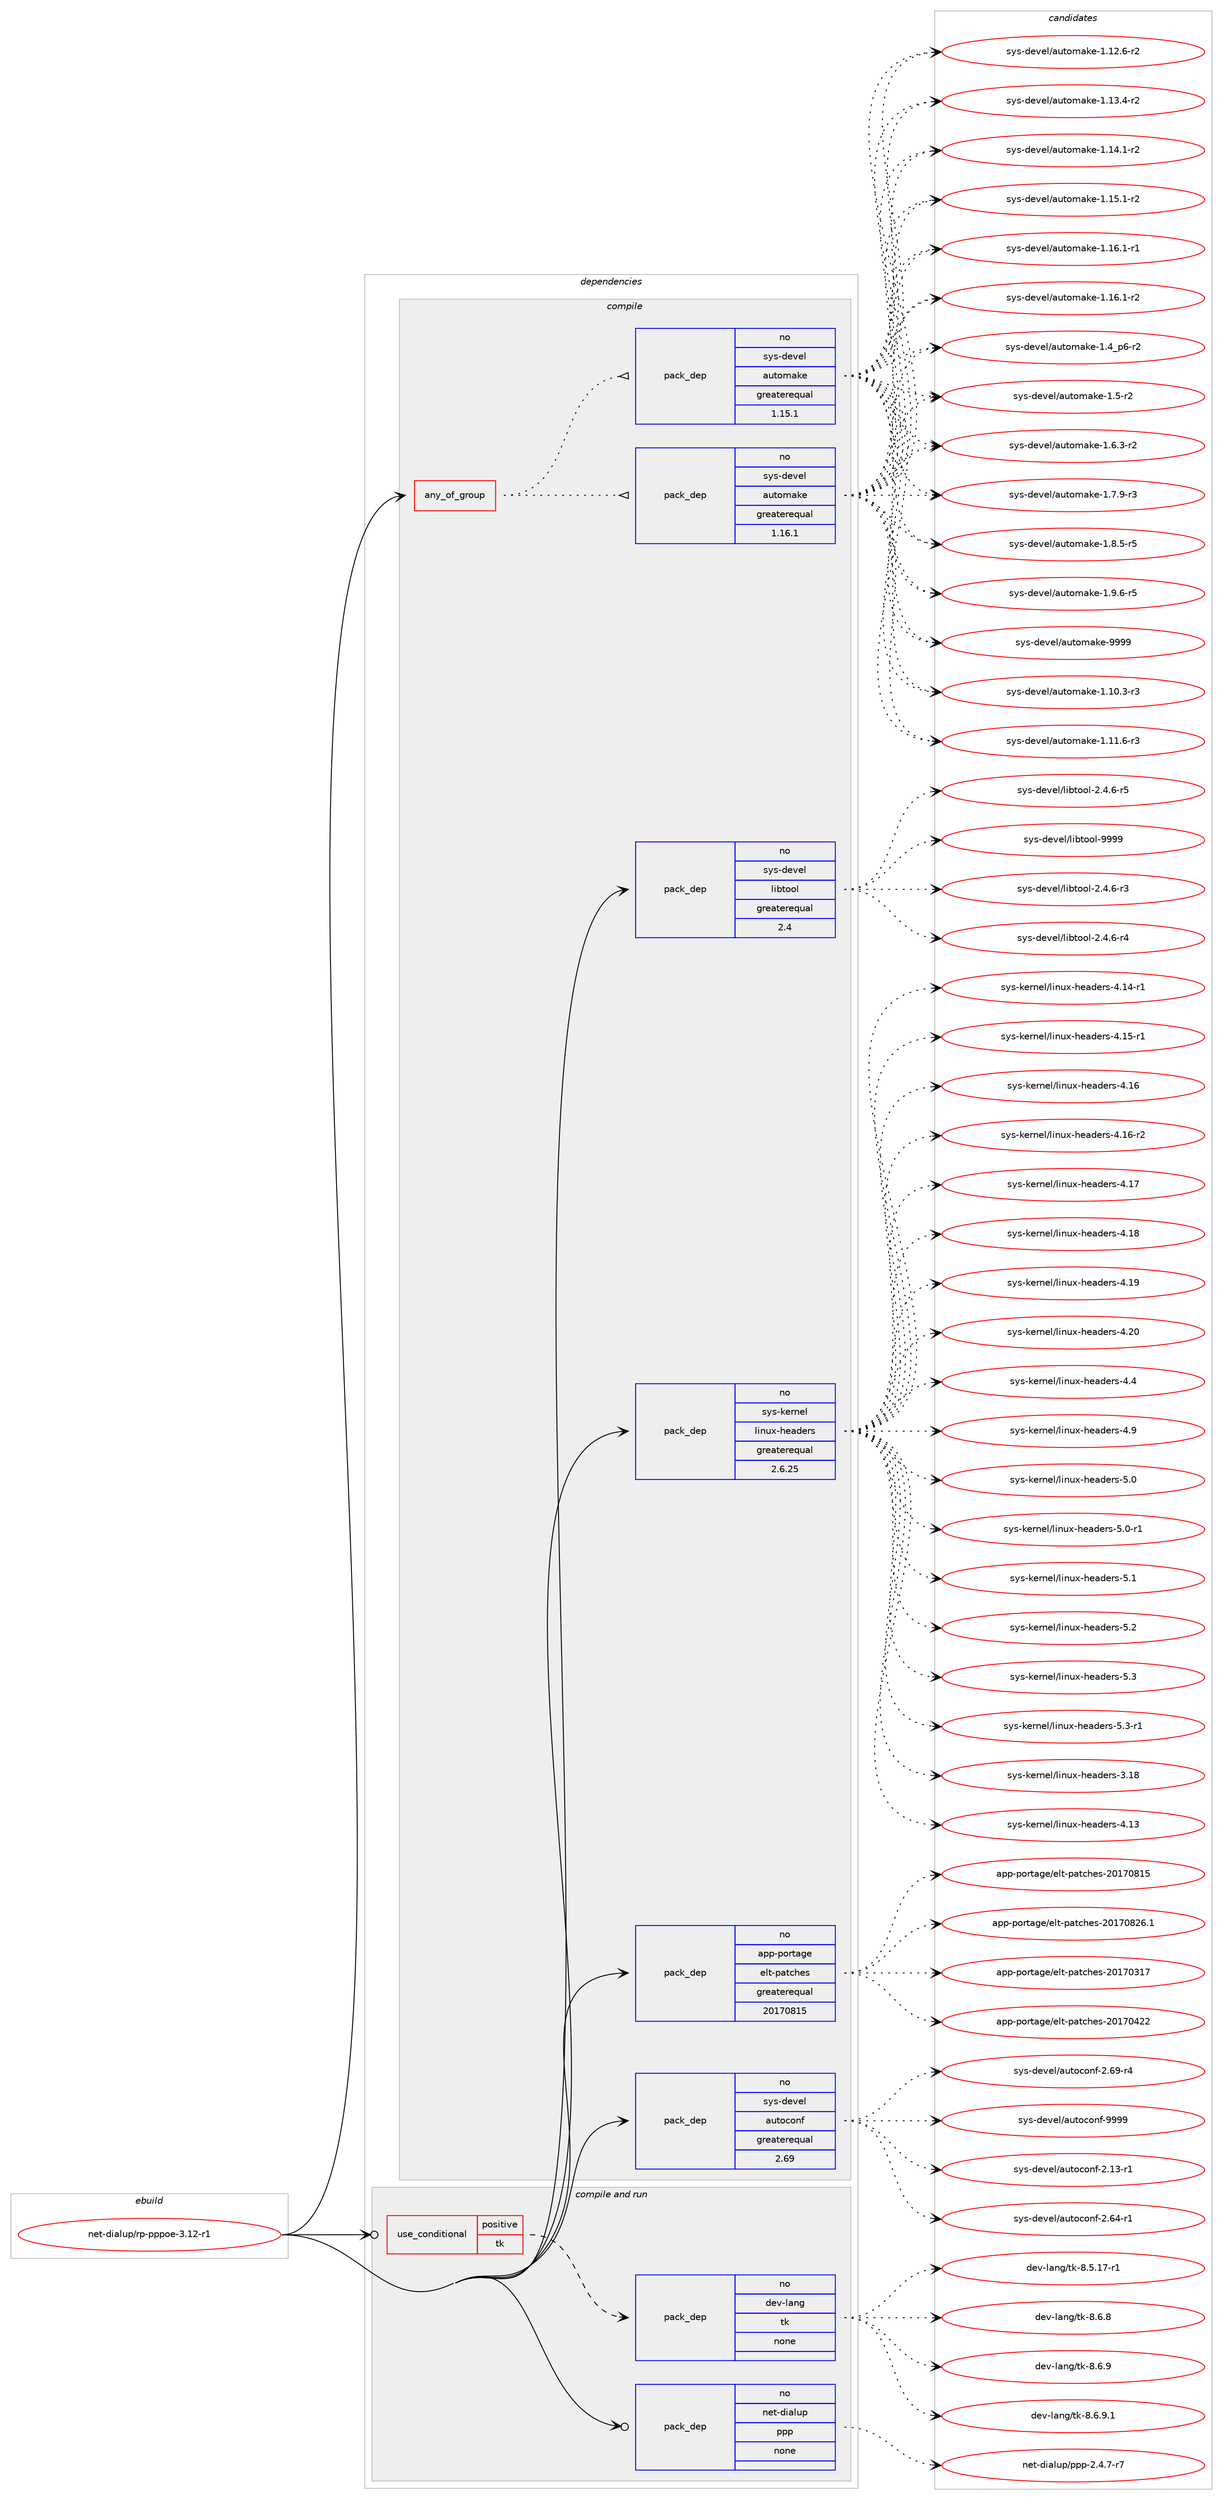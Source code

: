 digraph prolog {

# *************
# Graph options
# *************

newrank=true;
concentrate=true;
compound=true;
graph [rankdir=LR,fontname=Helvetica,fontsize=10,ranksep=1.5];#, ranksep=2.5, nodesep=0.2];
edge  [arrowhead=vee];
node  [fontname=Helvetica,fontsize=10];

# **********
# The ebuild
# **********

subgraph cluster_leftcol {
color=gray;
rank=same;
label=<<i>ebuild</i>>;
id [label="net-dialup/rp-pppoe-3.12-r1", color=red, width=4, href="../net-dialup/rp-pppoe-3.12-r1.svg"];
}

# ****************
# The dependencies
# ****************

subgraph cluster_midcol {
color=gray;
label=<<i>dependencies</i>>;
subgraph cluster_compile {
fillcolor="#eeeeee";
style=filled;
label=<<i>compile</i>>;
subgraph any13851 {
dependency817736 [label=<<TABLE BORDER="0" CELLBORDER="1" CELLSPACING="0" CELLPADDING="4"><TR><TD CELLPADDING="10">any_of_group</TD></TR></TABLE>>, shape=none, color=red];subgraph pack604344 {
dependency817737 [label=<<TABLE BORDER="0" CELLBORDER="1" CELLSPACING="0" CELLPADDING="4" WIDTH="220"><TR><TD ROWSPAN="6" CELLPADDING="30">pack_dep</TD></TR><TR><TD WIDTH="110">no</TD></TR><TR><TD>sys-devel</TD></TR><TR><TD>automake</TD></TR><TR><TD>greaterequal</TD></TR><TR><TD>1.16.1</TD></TR></TABLE>>, shape=none, color=blue];
}
dependency817736:e -> dependency817737:w [weight=20,style="dotted",arrowhead="oinv"];
subgraph pack604345 {
dependency817738 [label=<<TABLE BORDER="0" CELLBORDER="1" CELLSPACING="0" CELLPADDING="4" WIDTH="220"><TR><TD ROWSPAN="6" CELLPADDING="30">pack_dep</TD></TR><TR><TD WIDTH="110">no</TD></TR><TR><TD>sys-devel</TD></TR><TR><TD>automake</TD></TR><TR><TD>greaterequal</TD></TR><TR><TD>1.15.1</TD></TR></TABLE>>, shape=none, color=blue];
}
dependency817736:e -> dependency817738:w [weight=20,style="dotted",arrowhead="oinv"];
}
id:e -> dependency817736:w [weight=20,style="solid",arrowhead="vee"];
subgraph pack604346 {
dependency817739 [label=<<TABLE BORDER="0" CELLBORDER="1" CELLSPACING="0" CELLPADDING="4" WIDTH="220"><TR><TD ROWSPAN="6" CELLPADDING="30">pack_dep</TD></TR><TR><TD WIDTH="110">no</TD></TR><TR><TD>app-portage</TD></TR><TR><TD>elt-patches</TD></TR><TR><TD>greaterequal</TD></TR><TR><TD>20170815</TD></TR></TABLE>>, shape=none, color=blue];
}
id:e -> dependency817739:w [weight=20,style="solid",arrowhead="vee"];
subgraph pack604347 {
dependency817740 [label=<<TABLE BORDER="0" CELLBORDER="1" CELLSPACING="0" CELLPADDING="4" WIDTH="220"><TR><TD ROWSPAN="6" CELLPADDING="30">pack_dep</TD></TR><TR><TD WIDTH="110">no</TD></TR><TR><TD>sys-devel</TD></TR><TR><TD>autoconf</TD></TR><TR><TD>greaterequal</TD></TR><TR><TD>2.69</TD></TR></TABLE>>, shape=none, color=blue];
}
id:e -> dependency817740:w [weight=20,style="solid",arrowhead="vee"];
subgraph pack604348 {
dependency817741 [label=<<TABLE BORDER="0" CELLBORDER="1" CELLSPACING="0" CELLPADDING="4" WIDTH="220"><TR><TD ROWSPAN="6" CELLPADDING="30">pack_dep</TD></TR><TR><TD WIDTH="110">no</TD></TR><TR><TD>sys-devel</TD></TR><TR><TD>libtool</TD></TR><TR><TD>greaterequal</TD></TR><TR><TD>2.4</TD></TR></TABLE>>, shape=none, color=blue];
}
id:e -> dependency817741:w [weight=20,style="solid",arrowhead="vee"];
subgraph pack604349 {
dependency817742 [label=<<TABLE BORDER="0" CELLBORDER="1" CELLSPACING="0" CELLPADDING="4" WIDTH="220"><TR><TD ROWSPAN="6" CELLPADDING="30">pack_dep</TD></TR><TR><TD WIDTH="110">no</TD></TR><TR><TD>sys-kernel</TD></TR><TR><TD>linux-headers</TD></TR><TR><TD>greaterequal</TD></TR><TR><TD>2.6.25</TD></TR></TABLE>>, shape=none, color=blue];
}
id:e -> dependency817742:w [weight=20,style="solid",arrowhead="vee"];
}
subgraph cluster_compileandrun {
fillcolor="#eeeeee";
style=filled;
label=<<i>compile and run</i>>;
subgraph cond199091 {
dependency817743 [label=<<TABLE BORDER="0" CELLBORDER="1" CELLSPACING="0" CELLPADDING="4"><TR><TD ROWSPAN="3" CELLPADDING="10">use_conditional</TD></TR><TR><TD>positive</TD></TR><TR><TD>tk</TD></TR></TABLE>>, shape=none, color=red];
subgraph pack604350 {
dependency817744 [label=<<TABLE BORDER="0" CELLBORDER="1" CELLSPACING="0" CELLPADDING="4" WIDTH="220"><TR><TD ROWSPAN="6" CELLPADDING="30">pack_dep</TD></TR><TR><TD WIDTH="110">no</TD></TR><TR><TD>dev-lang</TD></TR><TR><TD>tk</TD></TR><TR><TD>none</TD></TR><TR><TD></TD></TR></TABLE>>, shape=none, color=blue];
}
dependency817743:e -> dependency817744:w [weight=20,style="dashed",arrowhead="vee"];
}
id:e -> dependency817743:w [weight=20,style="solid",arrowhead="odotvee"];
subgraph pack604351 {
dependency817745 [label=<<TABLE BORDER="0" CELLBORDER="1" CELLSPACING="0" CELLPADDING="4" WIDTH="220"><TR><TD ROWSPAN="6" CELLPADDING="30">pack_dep</TD></TR><TR><TD WIDTH="110">no</TD></TR><TR><TD>net-dialup</TD></TR><TR><TD>ppp</TD></TR><TR><TD>none</TD></TR><TR><TD></TD></TR></TABLE>>, shape=none, color=blue];
}
id:e -> dependency817745:w [weight=20,style="solid",arrowhead="odotvee"];
}
subgraph cluster_run {
fillcolor="#eeeeee";
style=filled;
label=<<i>run</i>>;
}
}

# **************
# The candidates
# **************

subgraph cluster_choices {
rank=same;
color=gray;
label=<<i>candidates</i>>;

subgraph choice604344 {
color=black;
nodesep=1;
choice11512111545100101118101108479711711611110997107101454946494846514511451 [label="sys-devel/automake-1.10.3-r3", color=red, width=4,href="../sys-devel/automake-1.10.3-r3.svg"];
choice11512111545100101118101108479711711611110997107101454946494946544511451 [label="sys-devel/automake-1.11.6-r3", color=red, width=4,href="../sys-devel/automake-1.11.6-r3.svg"];
choice11512111545100101118101108479711711611110997107101454946495046544511450 [label="sys-devel/automake-1.12.6-r2", color=red, width=4,href="../sys-devel/automake-1.12.6-r2.svg"];
choice11512111545100101118101108479711711611110997107101454946495146524511450 [label="sys-devel/automake-1.13.4-r2", color=red, width=4,href="../sys-devel/automake-1.13.4-r2.svg"];
choice11512111545100101118101108479711711611110997107101454946495246494511450 [label="sys-devel/automake-1.14.1-r2", color=red, width=4,href="../sys-devel/automake-1.14.1-r2.svg"];
choice11512111545100101118101108479711711611110997107101454946495346494511450 [label="sys-devel/automake-1.15.1-r2", color=red, width=4,href="../sys-devel/automake-1.15.1-r2.svg"];
choice11512111545100101118101108479711711611110997107101454946495446494511449 [label="sys-devel/automake-1.16.1-r1", color=red, width=4,href="../sys-devel/automake-1.16.1-r1.svg"];
choice11512111545100101118101108479711711611110997107101454946495446494511450 [label="sys-devel/automake-1.16.1-r2", color=red, width=4,href="../sys-devel/automake-1.16.1-r2.svg"];
choice115121115451001011181011084797117116111109971071014549465295112544511450 [label="sys-devel/automake-1.4_p6-r2", color=red, width=4,href="../sys-devel/automake-1.4_p6-r2.svg"];
choice11512111545100101118101108479711711611110997107101454946534511450 [label="sys-devel/automake-1.5-r2", color=red, width=4,href="../sys-devel/automake-1.5-r2.svg"];
choice115121115451001011181011084797117116111109971071014549465446514511450 [label="sys-devel/automake-1.6.3-r2", color=red, width=4,href="../sys-devel/automake-1.6.3-r2.svg"];
choice115121115451001011181011084797117116111109971071014549465546574511451 [label="sys-devel/automake-1.7.9-r3", color=red, width=4,href="../sys-devel/automake-1.7.9-r3.svg"];
choice115121115451001011181011084797117116111109971071014549465646534511453 [label="sys-devel/automake-1.8.5-r5", color=red, width=4,href="../sys-devel/automake-1.8.5-r5.svg"];
choice115121115451001011181011084797117116111109971071014549465746544511453 [label="sys-devel/automake-1.9.6-r5", color=red, width=4,href="../sys-devel/automake-1.9.6-r5.svg"];
choice115121115451001011181011084797117116111109971071014557575757 [label="sys-devel/automake-9999", color=red, width=4,href="../sys-devel/automake-9999.svg"];
dependency817737:e -> choice11512111545100101118101108479711711611110997107101454946494846514511451:w [style=dotted,weight="100"];
dependency817737:e -> choice11512111545100101118101108479711711611110997107101454946494946544511451:w [style=dotted,weight="100"];
dependency817737:e -> choice11512111545100101118101108479711711611110997107101454946495046544511450:w [style=dotted,weight="100"];
dependency817737:e -> choice11512111545100101118101108479711711611110997107101454946495146524511450:w [style=dotted,weight="100"];
dependency817737:e -> choice11512111545100101118101108479711711611110997107101454946495246494511450:w [style=dotted,weight="100"];
dependency817737:e -> choice11512111545100101118101108479711711611110997107101454946495346494511450:w [style=dotted,weight="100"];
dependency817737:e -> choice11512111545100101118101108479711711611110997107101454946495446494511449:w [style=dotted,weight="100"];
dependency817737:e -> choice11512111545100101118101108479711711611110997107101454946495446494511450:w [style=dotted,weight="100"];
dependency817737:e -> choice115121115451001011181011084797117116111109971071014549465295112544511450:w [style=dotted,weight="100"];
dependency817737:e -> choice11512111545100101118101108479711711611110997107101454946534511450:w [style=dotted,weight="100"];
dependency817737:e -> choice115121115451001011181011084797117116111109971071014549465446514511450:w [style=dotted,weight="100"];
dependency817737:e -> choice115121115451001011181011084797117116111109971071014549465546574511451:w [style=dotted,weight="100"];
dependency817737:e -> choice115121115451001011181011084797117116111109971071014549465646534511453:w [style=dotted,weight="100"];
dependency817737:e -> choice115121115451001011181011084797117116111109971071014549465746544511453:w [style=dotted,weight="100"];
dependency817737:e -> choice115121115451001011181011084797117116111109971071014557575757:w [style=dotted,weight="100"];
}
subgraph choice604345 {
color=black;
nodesep=1;
choice11512111545100101118101108479711711611110997107101454946494846514511451 [label="sys-devel/automake-1.10.3-r3", color=red, width=4,href="../sys-devel/automake-1.10.3-r3.svg"];
choice11512111545100101118101108479711711611110997107101454946494946544511451 [label="sys-devel/automake-1.11.6-r3", color=red, width=4,href="../sys-devel/automake-1.11.6-r3.svg"];
choice11512111545100101118101108479711711611110997107101454946495046544511450 [label="sys-devel/automake-1.12.6-r2", color=red, width=4,href="../sys-devel/automake-1.12.6-r2.svg"];
choice11512111545100101118101108479711711611110997107101454946495146524511450 [label="sys-devel/automake-1.13.4-r2", color=red, width=4,href="../sys-devel/automake-1.13.4-r2.svg"];
choice11512111545100101118101108479711711611110997107101454946495246494511450 [label="sys-devel/automake-1.14.1-r2", color=red, width=4,href="../sys-devel/automake-1.14.1-r2.svg"];
choice11512111545100101118101108479711711611110997107101454946495346494511450 [label="sys-devel/automake-1.15.1-r2", color=red, width=4,href="../sys-devel/automake-1.15.1-r2.svg"];
choice11512111545100101118101108479711711611110997107101454946495446494511449 [label="sys-devel/automake-1.16.1-r1", color=red, width=4,href="../sys-devel/automake-1.16.1-r1.svg"];
choice11512111545100101118101108479711711611110997107101454946495446494511450 [label="sys-devel/automake-1.16.1-r2", color=red, width=4,href="../sys-devel/automake-1.16.1-r2.svg"];
choice115121115451001011181011084797117116111109971071014549465295112544511450 [label="sys-devel/automake-1.4_p6-r2", color=red, width=4,href="../sys-devel/automake-1.4_p6-r2.svg"];
choice11512111545100101118101108479711711611110997107101454946534511450 [label="sys-devel/automake-1.5-r2", color=red, width=4,href="../sys-devel/automake-1.5-r2.svg"];
choice115121115451001011181011084797117116111109971071014549465446514511450 [label="sys-devel/automake-1.6.3-r2", color=red, width=4,href="../sys-devel/automake-1.6.3-r2.svg"];
choice115121115451001011181011084797117116111109971071014549465546574511451 [label="sys-devel/automake-1.7.9-r3", color=red, width=4,href="../sys-devel/automake-1.7.9-r3.svg"];
choice115121115451001011181011084797117116111109971071014549465646534511453 [label="sys-devel/automake-1.8.5-r5", color=red, width=4,href="../sys-devel/automake-1.8.5-r5.svg"];
choice115121115451001011181011084797117116111109971071014549465746544511453 [label="sys-devel/automake-1.9.6-r5", color=red, width=4,href="../sys-devel/automake-1.9.6-r5.svg"];
choice115121115451001011181011084797117116111109971071014557575757 [label="sys-devel/automake-9999", color=red, width=4,href="../sys-devel/automake-9999.svg"];
dependency817738:e -> choice11512111545100101118101108479711711611110997107101454946494846514511451:w [style=dotted,weight="100"];
dependency817738:e -> choice11512111545100101118101108479711711611110997107101454946494946544511451:w [style=dotted,weight="100"];
dependency817738:e -> choice11512111545100101118101108479711711611110997107101454946495046544511450:w [style=dotted,weight="100"];
dependency817738:e -> choice11512111545100101118101108479711711611110997107101454946495146524511450:w [style=dotted,weight="100"];
dependency817738:e -> choice11512111545100101118101108479711711611110997107101454946495246494511450:w [style=dotted,weight="100"];
dependency817738:e -> choice11512111545100101118101108479711711611110997107101454946495346494511450:w [style=dotted,weight="100"];
dependency817738:e -> choice11512111545100101118101108479711711611110997107101454946495446494511449:w [style=dotted,weight="100"];
dependency817738:e -> choice11512111545100101118101108479711711611110997107101454946495446494511450:w [style=dotted,weight="100"];
dependency817738:e -> choice115121115451001011181011084797117116111109971071014549465295112544511450:w [style=dotted,weight="100"];
dependency817738:e -> choice11512111545100101118101108479711711611110997107101454946534511450:w [style=dotted,weight="100"];
dependency817738:e -> choice115121115451001011181011084797117116111109971071014549465446514511450:w [style=dotted,weight="100"];
dependency817738:e -> choice115121115451001011181011084797117116111109971071014549465546574511451:w [style=dotted,weight="100"];
dependency817738:e -> choice115121115451001011181011084797117116111109971071014549465646534511453:w [style=dotted,weight="100"];
dependency817738:e -> choice115121115451001011181011084797117116111109971071014549465746544511453:w [style=dotted,weight="100"];
dependency817738:e -> choice115121115451001011181011084797117116111109971071014557575757:w [style=dotted,weight="100"];
}
subgraph choice604346 {
color=black;
nodesep=1;
choice97112112451121111141169710310147101108116451129711699104101115455048495548514955 [label="app-portage/elt-patches-20170317", color=red, width=4,href="../app-portage/elt-patches-20170317.svg"];
choice97112112451121111141169710310147101108116451129711699104101115455048495548525050 [label="app-portage/elt-patches-20170422", color=red, width=4,href="../app-portage/elt-patches-20170422.svg"];
choice97112112451121111141169710310147101108116451129711699104101115455048495548564953 [label="app-portage/elt-patches-20170815", color=red, width=4,href="../app-portage/elt-patches-20170815.svg"];
choice971121124511211111411697103101471011081164511297116991041011154550484955485650544649 [label="app-portage/elt-patches-20170826.1", color=red, width=4,href="../app-portage/elt-patches-20170826.1.svg"];
dependency817739:e -> choice97112112451121111141169710310147101108116451129711699104101115455048495548514955:w [style=dotted,weight="100"];
dependency817739:e -> choice97112112451121111141169710310147101108116451129711699104101115455048495548525050:w [style=dotted,weight="100"];
dependency817739:e -> choice97112112451121111141169710310147101108116451129711699104101115455048495548564953:w [style=dotted,weight="100"];
dependency817739:e -> choice971121124511211111411697103101471011081164511297116991041011154550484955485650544649:w [style=dotted,weight="100"];
}
subgraph choice604347 {
color=black;
nodesep=1;
choice1151211154510010111810110847971171161119911111010245504649514511449 [label="sys-devel/autoconf-2.13-r1", color=red, width=4,href="../sys-devel/autoconf-2.13-r1.svg"];
choice1151211154510010111810110847971171161119911111010245504654524511449 [label="sys-devel/autoconf-2.64-r1", color=red, width=4,href="../sys-devel/autoconf-2.64-r1.svg"];
choice1151211154510010111810110847971171161119911111010245504654574511452 [label="sys-devel/autoconf-2.69-r4", color=red, width=4,href="../sys-devel/autoconf-2.69-r4.svg"];
choice115121115451001011181011084797117116111991111101024557575757 [label="sys-devel/autoconf-9999", color=red, width=4,href="../sys-devel/autoconf-9999.svg"];
dependency817740:e -> choice1151211154510010111810110847971171161119911111010245504649514511449:w [style=dotted,weight="100"];
dependency817740:e -> choice1151211154510010111810110847971171161119911111010245504654524511449:w [style=dotted,weight="100"];
dependency817740:e -> choice1151211154510010111810110847971171161119911111010245504654574511452:w [style=dotted,weight="100"];
dependency817740:e -> choice115121115451001011181011084797117116111991111101024557575757:w [style=dotted,weight="100"];
}
subgraph choice604348 {
color=black;
nodesep=1;
choice1151211154510010111810110847108105981161111111084550465246544511451 [label="sys-devel/libtool-2.4.6-r3", color=red, width=4,href="../sys-devel/libtool-2.4.6-r3.svg"];
choice1151211154510010111810110847108105981161111111084550465246544511452 [label="sys-devel/libtool-2.4.6-r4", color=red, width=4,href="../sys-devel/libtool-2.4.6-r4.svg"];
choice1151211154510010111810110847108105981161111111084550465246544511453 [label="sys-devel/libtool-2.4.6-r5", color=red, width=4,href="../sys-devel/libtool-2.4.6-r5.svg"];
choice1151211154510010111810110847108105981161111111084557575757 [label="sys-devel/libtool-9999", color=red, width=4,href="../sys-devel/libtool-9999.svg"];
dependency817741:e -> choice1151211154510010111810110847108105981161111111084550465246544511451:w [style=dotted,weight="100"];
dependency817741:e -> choice1151211154510010111810110847108105981161111111084550465246544511452:w [style=dotted,weight="100"];
dependency817741:e -> choice1151211154510010111810110847108105981161111111084550465246544511453:w [style=dotted,weight="100"];
dependency817741:e -> choice1151211154510010111810110847108105981161111111084557575757:w [style=dotted,weight="100"];
}
subgraph choice604349 {
color=black;
nodesep=1;
choice115121115451071011141101011084710810511011712045104101971001011141154551464956 [label="sys-kernel/linux-headers-3.18", color=red, width=4,href="../sys-kernel/linux-headers-3.18.svg"];
choice115121115451071011141101011084710810511011712045104101971001011141154552464951 [label="sys-kernel/linux-headers-4.13", color=red, width=4,href="../sys-kernel/linux-headers-4.13.svg"];
choice1151211154510710111411010110847108105110117120451041019710010111411545524649524511449 [label="sys-kernel/linux-headers-4.14-r1", color=red, width=4,href="../sys-kernel/linux-headers-4.14-r1.svg"];
choice1151211154510710111411010110847108105110117120451041019710010111411545524649534511449 [label="sys-kernel/linux-headers-4.15-r1", color=red, width=4,href="../sys-kernel/linux-headers-4.15-r1.svg"];
choice115121115451071011141101011084710810511011712045104101971001011141154552464954 [label="sys-kernel/linux-headers-4.16", color=red, width=4,href="../sys-kernel/linux-headers-4.16.svg"];
choice1151211154510710111411010110847108105110117120451041019710010111411545524649544511450 [label="sys-kernel/linux-headers-4.16-r2", color=red, width=4,href="../sys-kernel/linux-headers-4.16-r2.svg"];
choice115121115451071011141101011084710810511011712045104101971001011141154552464955 [label="sys-kernel/linux-headers-4.17", color=red, width=4,href="../sys-kernel/linux-headers-4.17.svg"];
choice115121115451071011141101011084710810511011712045104101971001011141154552464956 [label="sys-kernel/linux-headers-4.18", color=red, width=4,href="../sys-kernel/linux-headers-4.18.svg"];
choice115121115451071011141101011084710810511011712045104101971001011141154552464957 [label="sys-kernel/linux-headers-4.19", color=red, width=4,href="../sys-kernel/linux-headers-4.19.svg"];
choice115121115451071011141101011084710810511011712045104101971001011141154552465048 [label="sys-kernel/linux-headers-4.20", color=red, width=4,href="../sys-kernel/linux-headers-4.20.svg"];
choice1151211154510710111411010110847108105110117120451041019710010111411545524652 [label="sys-kernel/linux-headers-4.4", color=red, width=4,href="../sys-kernel/linux-headers-4.4.svg"];
choice1151211154510710111411010110847108105110117120451041019710010111411545524657 [label="sys-kernel/linux-headers-4.9", color=red, width=4,href="../sys-kernel/linux-headers-4.9.svg"];
choice1151211154510710111411010110847108105110117120451041019710010111411545534648 [label="sys-kernel/linux-headers-5.0", color=red, width=4,href="../sys-kernel/linux-headers-5.0.svg"];
choice11512111545107101114110101108471081051101171204510410197100101114115455346484511449 [label="sys-kernel/linux-headers-5.0-r1", color=red, width=4,href="../sys-kernel/linux-headers-5.0-r1.svg"];
choice1151211154510710111411010110847108105110117120451041019710010111411545534649 [label="sys-kernel/linux-headers-5.1", color=red, width=4,href="../sys-kernel/linux-headers-5.1.svg"];
choice1151211154510710111411010110847108105110117120451041019710010111411545534650 [label="sys-kernel/linux-headers-5.2", color=red, width=4,href="../sys-kernel/linux-headers-5.2.svg"];
choice1151211154510710111411010110847108105110117120451041019710010111411545534651 [label="sys-kernel/linux-headers-5.3", color=red, width=4,href="../sys-kernel/linux-headers-5.3.svg"];
choice11512111545107101114110101108471081051101171204510410197100101114115455346514511449 [label="sys-kernel/linux-headers-5.3-r1", color=red, width=4,href="../sys-kernel/linux-headers-5.3-r1.svg"];
dependency817742:e -> choice115121115451071011141101011084710810511011712045104101971001011141154551464956:w [style=dotted,weight="100"];
dependency817742:e -> choice115121115451071011141101011084710810511011712045104101971001011141154552464951:w [style=dotted,weight="100"];
dependency817742:e -> choice1151211154510710111411010110847108105110117120451041019710010111411545524649524511449:w [style=dotted,weight="100"];
dependency817742:e -> choice1151211154510710111411010110847108105110117120451041019710010111411545524649534511449:w [style=dotted,weight="100"];
dependency817742:e -> choice115121115451071011141101011084710810511011712045104101971001011141154552464954:w [style=dotted,weight="100"];
dependency817742:e -> choice1151211154510710111411010110847108105110117120451041019710010111411545524649544511450:w [style=dotted,weight="100"];
dependency817742:e -> choice115121115451071011141101011084710810511011712045104101971001011141154552464955:w [style=dotted,weight="100"];
dependency817742:e -> choice115121115451071011141101011084710810511011712045104101971001011141154552464956:w [style=dotted,weight="100"];
dependency817742:e -> choice115121115451071011141101011084710810511011712045104101971001011141154552464957:w [style=dotted,weight="100"];
dependency817742:e -> choice115121115451071011141101011084710810511011712045104101971001011141154552465048:w [style=dotted,weight="100"];
dependency817742:e -> choice1151211154510710111411010110847108105110117120451041019710010111411545524652:w [style=dotted,weight="100"];
dependency817742:e -> choice1151211154510710111411010110847108105110117120451041019710010111411545524657:w [style=dotted,weight="100"];
dependency817742:e -> choice1151211154510710111411010110847108105110117120451041019710010111411545534648:w [style=dotted,weight="100"];
dependency817742:e -> choice11512111545107101114110101108471081051101171204510410197100101114115455346484511449:w [style=dotted,weight="100"];
dependency817742:e -> choice1151211154510710111411010110847108105110117120451041019710010111411545534649:w [style=dotted,weight="100"];
dependency817742:e -> choice1151211154510710111411010110847108105110117120451041019710010111411545534650:w [style=dotted,weight="100"];
dependency817742:e -> choice1151211154510710111411010110847108105110117120451041019710010111411545534651:w [style=dotted,weight="100"];
dependency817742:e -> choice11512111545107101114110101108471081051101171204510410197100101114115455346514511449:w [style=dotted,weight="100"];
}
subgraph choice604350 {
color=black;
nodesep=1;
choice100101118451089711010347116107455646534649554511449 [label="dev-lang/tk-8.5.17-r1", color=red, width=4,href="../dev-lang/tk-8.5.17-r1.svg"];
choice100101118451089711010347116107455646544656 [label="dev-lang/tk-8.6.8", color=red, width=4,href="../dev-lang/tk-8.6.8.svg"];
choice100101118451089711010347116107455646544657 [label="dev-lang/tk-8.6.9", color=red, width=4,href="../dev-lang/tk-8.6.9.svg"];
choice1001011184510897110103471161074556465446574649 [label="dev-lang/tk-8.6.9.1", color=red, width=4,href="../dev-lang/tk-8.6.9.1.svg"];
dependency817744:e -> choice100101118451089711010347116107455646534649554511449:w [style=dotted,weight="100"];
dependency817744:e -> choice100101118451089711010347116107455646544656:w [style=dotted,weight="100"];
dependency817744:e -> choice100101118451089711010347116107455646544657:w [style=dotted,weight="100"];
dependency817744:e -> choice1001011184510897110103471161074556465446574649:w [style=dotted,weight="100"];
}
subgraph choice604351 {
color=black;
nodesep=1;
choice1101011164510010597108117112471121121124550465246554511455 [label="net-dialup/ppp-2.4.7-r7", color=red, width=4,href="../net-dialup/ppp-2.4.7-r7.svg"];
dependency817745:e -> choice1101011164510010597108117112471121121124550465246554511455:w [style=dotted,weight="100"];
}
}

}
